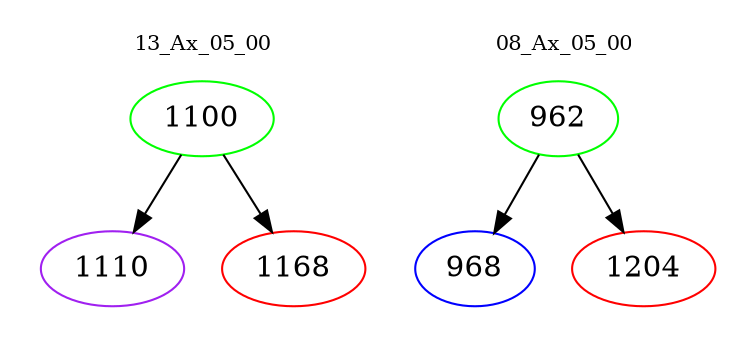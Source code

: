 digraph{
subgraph cluster_0 {
color = white
label = "13_Ax_05_00";
fontsize=10;
T0_1100 [label="1100", color="green"]
T0_1100 -> T0_1110 [color="black"]
T0_1110 [label="1110", color="purple"]
T0_1100 -> T0_1168 [color="black"]
T0_1168 [label="1168", color="red"]
}
subgraph cluster_1 {
color = white
label = "08_Ax_05_00";
fontsize=10;
T1_962 [label="962", color="green"]
T1_962 -> T1_968 [color="black"]
T1_968 [label="968", color="blue"]
T1_962 -> T1_1204 [color="black"]
T1_1204 [label="1204", color="red"]
}
}

